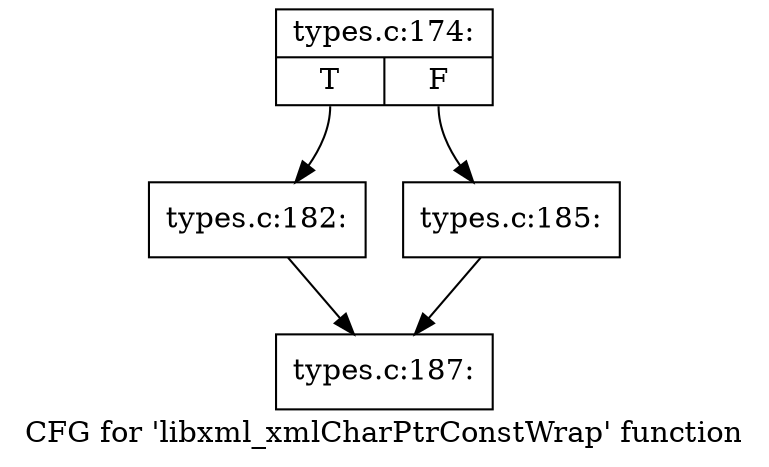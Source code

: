 digraph "CFG for 'libxml_xmlCharPtrConstWrap' function" {
	label="CFG for 'libxml_xmlCharPtrConstWrap' function";

	Node0x55aa7cecc7c0 [shape=record,label="{types.c:174:|{<s0>T|<s1>F}}"];
	Node0x55aa7cecc7c0:s0 -> Node0x55aa7ced0510;
	Node0x55aa7cecc7c0:s1 -> Node0x55aa7ced0560;
	Node0x55aa7ced0510 [shape=record,label="{types.c:182:}"];
	Node0x55aa7ced0510 -> Node0x55aa7cecfc40;
	Node0x55aa7ced0560 [shape=record,label="{types.c:185:}"];
	Node0x55aa7ced0560 -> Node0x55aa7cecfc40;
	Node0x55aa7cecfc40 [shape=record,label="{types.c:187:}"];
}
